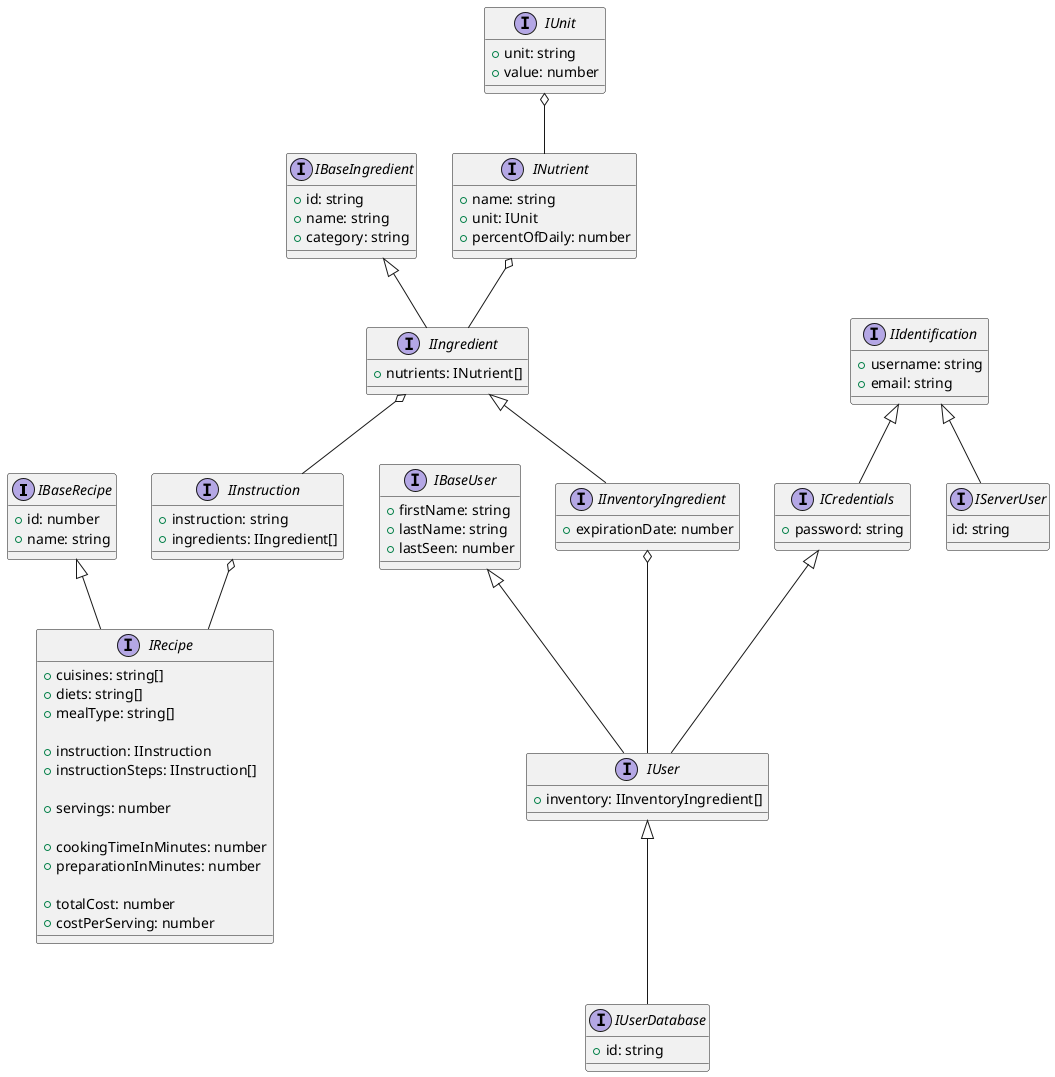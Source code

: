 @startuml

interface IBaseRecipe {
    + id: number
    + name: string
}

interface IRecipe extends IBaseRecipe {
    + cuisines: string[]
    + diets: string[] 
    + mealType: string[]

    + instruction: IInstruction
    + instructionSteps: IInstruction[]
    
    + servings: number
    
    + cookingTimeInMinutes: number
    + preparationInMinutes: number
    
    + totalCost: number
    + costPerServing: number
}

IInstruction o-- IRecipe

interface IInstruction {
    + instruction: string
    + ingredients: IIngredient[]
}

IIngredient o-- IInstruction


interface IServerUser extends IIdentification {
    id: string
}

interface IBaseUser {
    + firstName: string
    + lastName: string
    + lastSeen: number
}

interface IIdentification {
    + username: string
    + email: string
}

interface ICredentials extends IIdentification {
    + password: string
}

interface IBaseIngredient {
    + id: string
    + name: string
    + category: string
}

interface IIngredient extends IBaseIngredient {
    + nutrients: INutrient[]
}

interface IInventoryIngredient extends IIngredient {
    + expirationDate: number
}

interface INutrient {
    + name: string
    + unit: IUnit
    + percentOfDaily: number
}

interface IUnit {
    + unit: string
    + value: number
}

interface IUser extends IBaseUser, ICredentials{
    + inventory: IInventoryIngredient[]
}

interface IUserDatabase extends IUser {
    + id: string
}

IInventoryIngredient o-- IUser
INutrient o-- IIngredient
IUnit o-- INutrient

@enduml